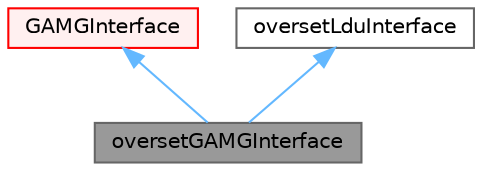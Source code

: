 digraph "oversetGAMGInterface"
{
 // LATEX_PDF_SIZE
  bgcolor="transparent";
  edge [fontname=Helvetica,fontsize=10,labelfontname=Helvetica,labelfontsize=10];
  node [fontname=Helvetica,fontsize=10,shape=box,height=0.2,width=0.4];
  Node1 [id="Node000001",label="oversetGAMGInterface",height=0.2,width=0.4,color="gray40", fillcolor="grey60", style="filled", fontcolor="black",tooltip="GAMG agglomerated cyclic AMI interface."];
  Node2 -> Node1 [id="edge1_Node000001_Node000002",dir="back",color="steelblue1",style="solid",tooltip=" "];
  Node2 [id="Node000002",label="GAMGInterface",height=0.2,width=0.4,color="red", fillcolor="#FFF0F0", style="filled",URL="$classFoam_1_1GAMGInterface.html",tooltip="Abstract base class for GAMG agglomerated interfaces."];
  Node4 -> Node1 [id="edge2_Node000001_Node000004",dir="back",color="steelblue1",style="solid",tooltip=" "];
  Node4 [id="Node000004",label="oversetLduInterface",height=0.2,width=0.4,color="gray40", fillcolor="white", style="filled",URL="$classFoam_1_1oversetLduInterface.html",tooltip="An abstract base class for overset coupled interfaces."];
}

